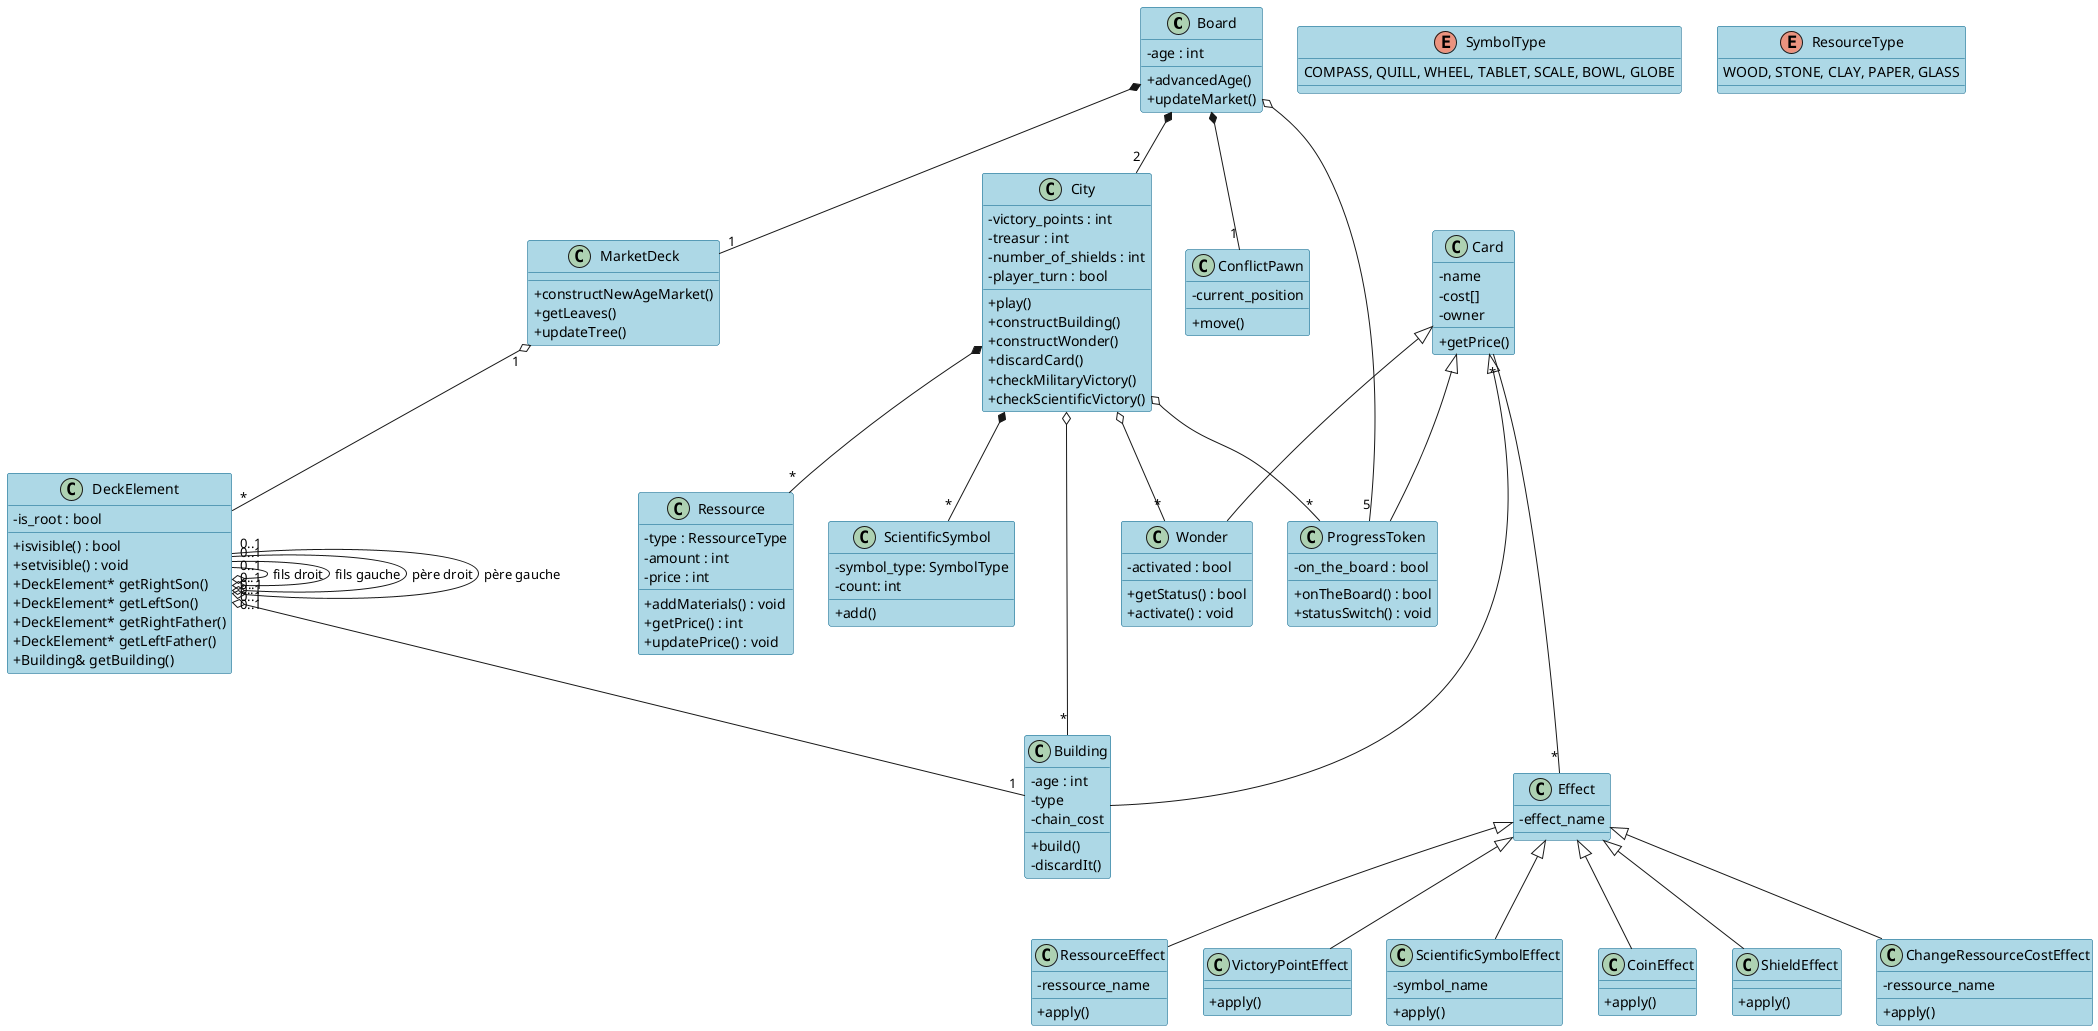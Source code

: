 @startuml
!define MyBackgroundColor #lightblue
!define MyBorderColor #005f87

skinparam class {
  BackgroundColor MyBackgroundColor
  BorderColor MyBorderColor
}
skinparam classAttributeIconSize 0


class Board {
  -age : int
  +advancedAge()
  +updateMarket()
}

class City{
  -victory_points : int
  -treasur : int
  -number_of_shields : int
  -player_turn : bool
  +play()
  +constructBuilding()
  +constructWonder()
  +discardCard()
  +checkMilitaryVictory()
  +checkScientificVictory()
}

class ScientificSymbol{
  -symbol_type: SymbolType
  -count: int 
  
  +add()
}

class Card{
  -name
  -cost[]
  -owner
  
  +getPrice()
} 



class Building{
  -age : int
  -type
  -chain_cost
  
  +build()
  -discardIt()
  
  
}

class Wonder{
  -activated : bool
  
  +getStatus() : bool
  +activate() : void
}

class ProgressToken{
  -on_the_board : bool
  +onTheBoard() : bool
  +statusSwitch() : void
}

class ConflictPawn{
  -current_position
  
  +move()
}


class MarketDeck{
  +constructNewAgeMarket()
  +getLeaves()
  +updateTree()
}
class DeckElement{
  -is_root : bool
  +isvisible() : bool
  +setvisible() : void
  +DeckElement* getRightSon()
  +DeckElement* getLeftSon()
  +DeckElement* getRightFather()
  +DeckElement* getLeftFather()
  +Building& getBuilding()


}

class Ressource{
  -type : RessourceType
  -amount : int
  -price : int
  
  +addMaterials() : void
  +getPrice() : int
  +updatePrice() : void
}
class Effect{
    -effect_name
}

class RessourceEffect{
  -ressource_name
  +apply()
}

class VictoryPointEffect{
  +apply()
}

class ScientificSymbolEffect{
  -symbol_name
  +apply()
}

class CoinEffect{
  +apply()
}

class ShieldEffect{
  +apply()
}


class ChangeRessourceCostEffect{
  -ressource_name
  +apply()
}

enum SymbolType {
    COMPASS, QUILL, WHEEL, TABLET, SCALE, BOWL, GLOBE
}

enum ResourceType {
    WOOD, STONE, CLAY, PAPER, GLASS
}

Board *-- "2" City
Board o-- "5" ProgressToken 
Board *-- "1" MarketDeck
Board *-- "1" ConflictPawn

MarketDeck "1" o-- "*" DeckElement

DeckElement o-- "1" Building
DeckElement "0..1" --o "0..1" DeckElement : fils droit
DeckElement "0..1" --o "0..1" DeckElement : fils gauche
DeckElement "0..1" --o "0..1" DeckElement : père droit
DeckElement "0..1" --o "0..1" DeckElement : père gauche

Effect <|--  RessourceEffect
Effect <|--  CoinEffect
Effect <|--  VictoryPointEffect
Effect <|--  ScientificSymbolEffect
Effect <|--  ShieldEffect
Effect <|--  ChangeRessourceCostEffect

Card "*" --- "*" Effect
Card <|-- Building
Card <|-- Wonder
Card <|-- ProgressToken

City o-- "*" Building
City o-- "*" Wonder
City o-- "*" ProgressToken
City *-- "*" ScientificSymbol
City *-- "*" Ressource



@enduml
